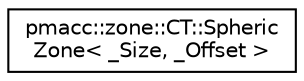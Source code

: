 digraph "Graphical Class Hierarchy"
{
 // LATEX_PDF_SIZE
  edge [fontname="Helvetica",fontsize="10",labelfontname="Helvetica",labelfontsize="10"];
  node [fontname="Helvetica",fontsize="10",shape=record];
  rankdir="LR";
  Node0 [label="pmacc::zone::CT::Spheric\lZone\< _Size, _Offset \>",height=0.2,width=0.4,color="black", fillcolor="white", style="filled",URL="$structpmacc_1_1zone_1_1_c_t_1_1_spheric_zone.html",tooltip=" "];
}
